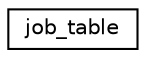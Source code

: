 digraph "Graphical Class Hierarchy"
{
  edge [fontname="Helvetica",fontsize="10",labelfontname="Helvetica",labelfontsize="10"];
  node [fontname="Helvetica",fontsize="10",shape=record];
  rankdir="LR";
  Node0 [label="job_table",height=0.2,width=0.4,color="black", fillcolor="white", style="filled",URL="$d2/d2d/classjob__table.html"];
}
